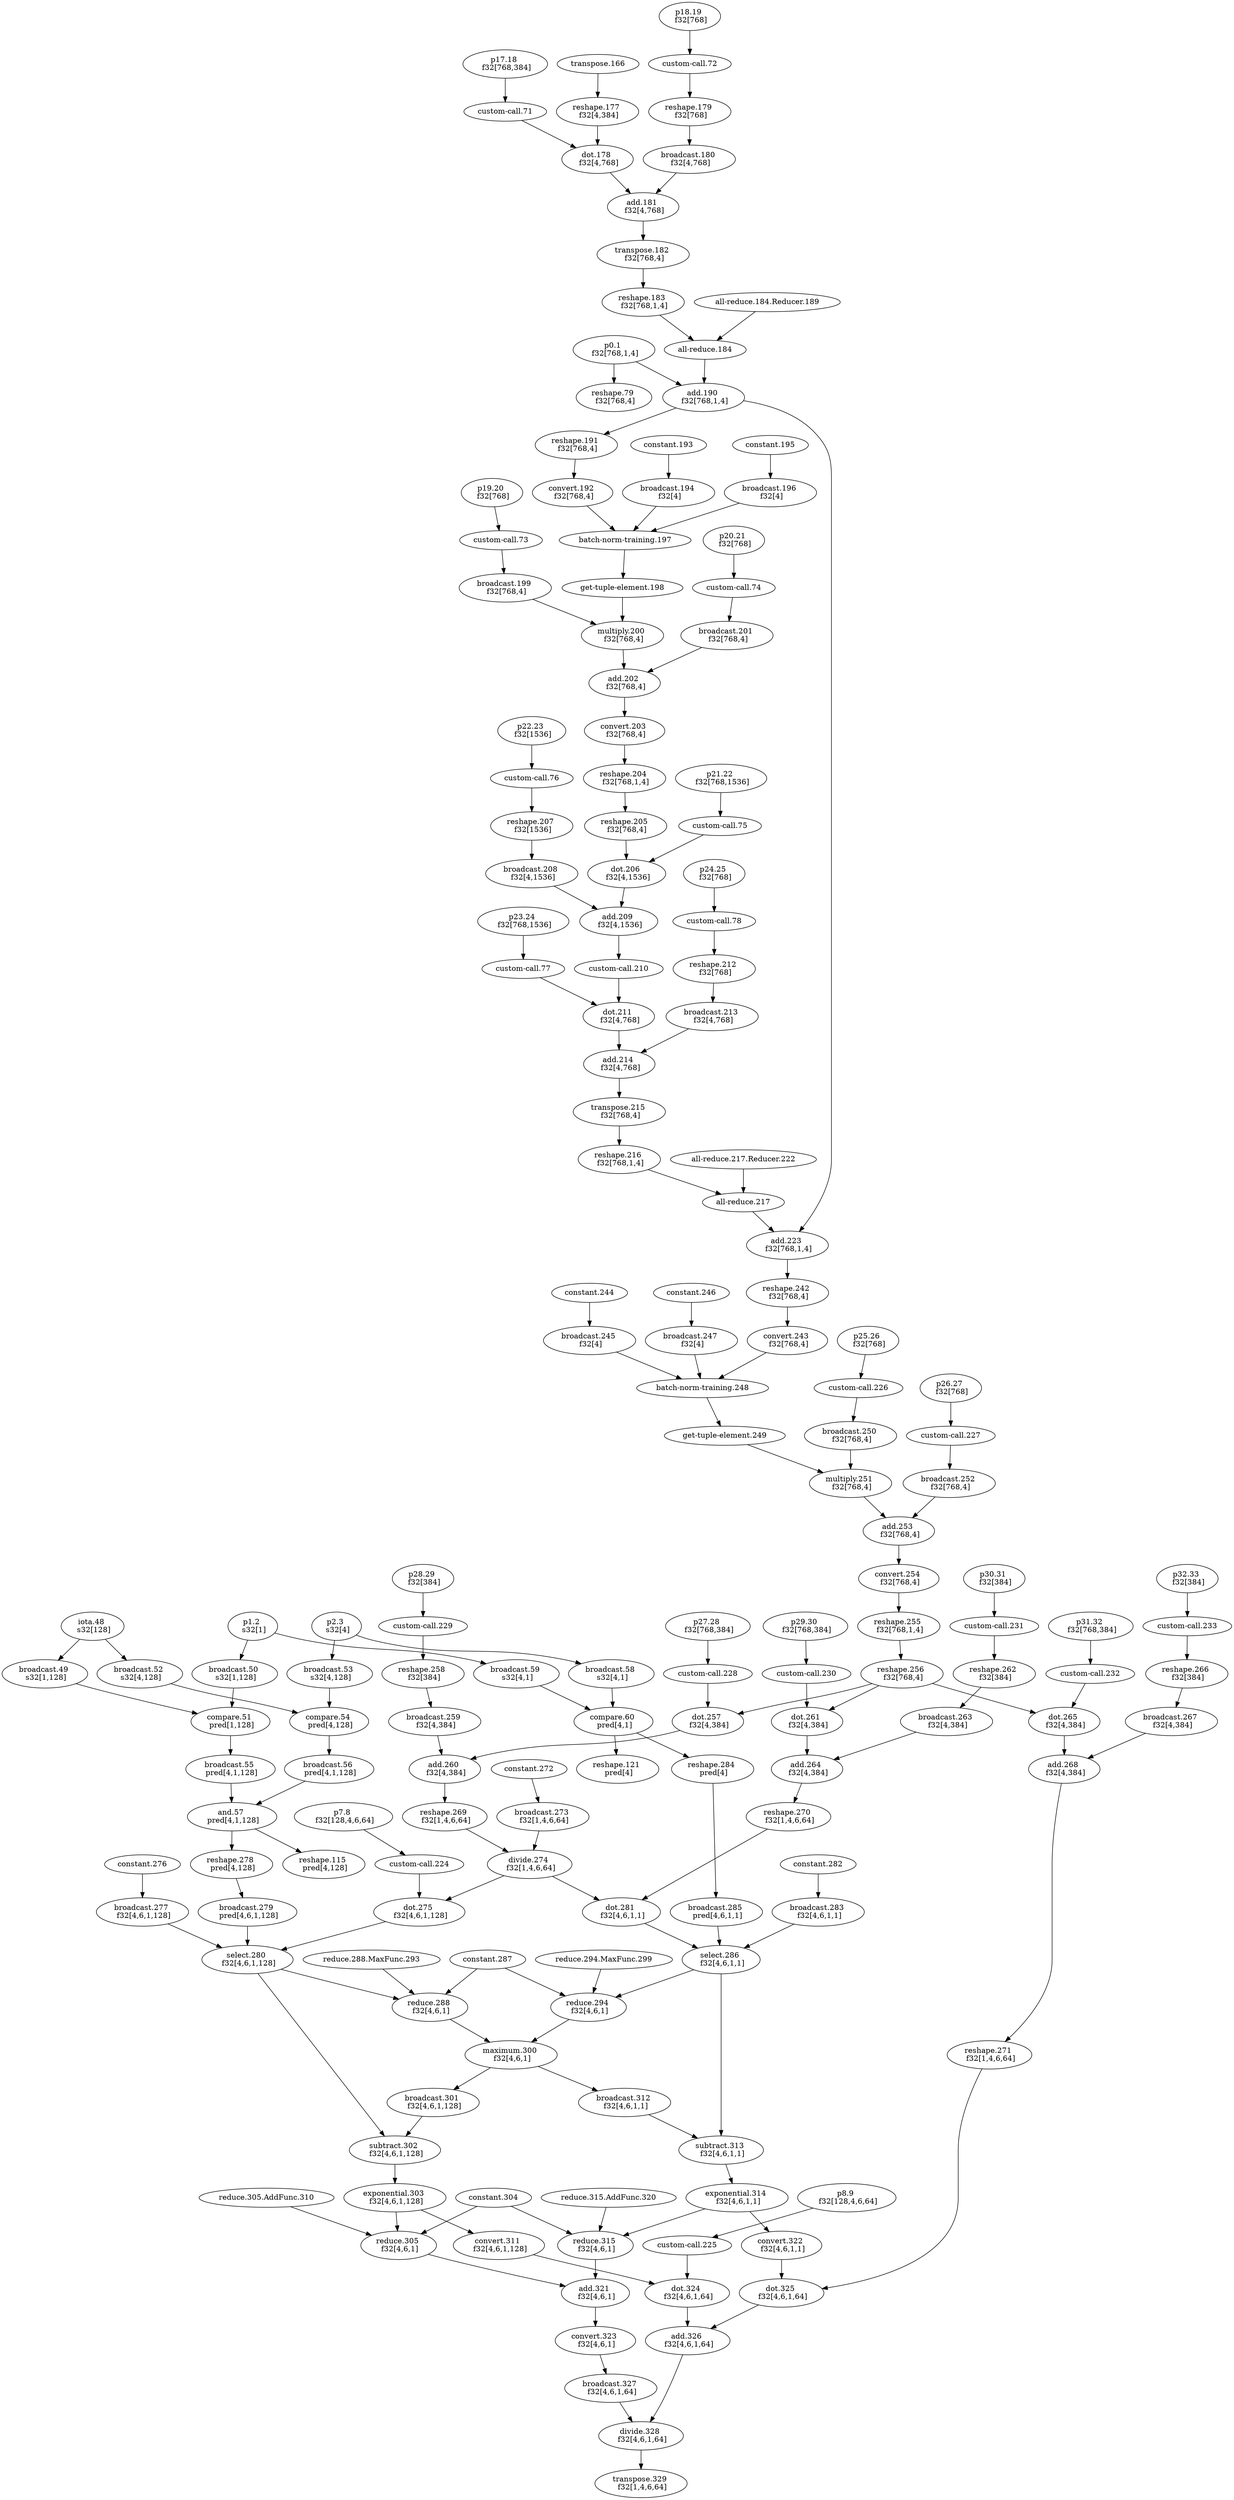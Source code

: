 digraph HloModule { 
	"iota.48" [label="iota.48 \n s32[128]"];
	"broadcast.49" [label="broadcast.49 \n s32[1,128]"];
	"p1.2" [label="p1.2 \n s32[1]"];
	"broadcast.50" [label="broadcast.50 \n s32[1,128]"];
	"compare.51" [label="compare.51 \n pred[1,128]"];
	"broadcast.55" [label="broadcast.55 \n pred[4,1,128]"];
	"broadcast.52" [label="broadcast.52 \n s32[4,128]"];
	"p2.3" [label="p2.3 \n s32[4]"];
	"broadcast.53" [label="broadcast.53 \n s32[4,128]"];
	"compare.54" [label="compare.54 \n pred[4,128]"];
	"broadcast.56" [label="broadcast.56 \n pred[4,1,128]"];
	"and.57" [label="and.57 \n pred[4,1,128]"];
	"reshape.278" [label="reshape.278 \n pred[4,128]"];
	"broadcast.279" [label="broadcast.279 \n pred[4,6,1,128]"];
	"reshape.115" [label="reshape.115 \n pred[4,128]"];
	"p0.1" [label="p0.1 \n f32[768,1,4]"];
	"reshape.79" [label="reshape.79 \n f32[768,4]"];
	"broadcast.59" [label="broadcast.59 \n s32[4,1]"];
	"broadcast.58" [label="broadcast.58 \n s32[4,1]"];
	"compare.60" [label="compare.60 \n pred[4,1]"];
	"reshape.121" [label="reshape.121 \n pred[4]"];
	"reshape.177" [label="reshape.177 \n f32[4,384]"];
	"p17.18" [label="p17.18 \n f32[768,384]"];
	"dot.178" [label="dot.178 \n f32[4,768]"];
	"p18.19" [label="p18.19 \n f32[768]"];
	"reshape.179" [label="reshape.179 \n f32[768]"];
	"broadcast.180" [label="broadcast.180 \n f32[4,768]"];
	"add.181" [label="add.181 \n f32[4,768]"];
	"transpose.182" [label="transpose.182 \n f32[768,4]"];
	"reshape.183" [label="reshape.183 \n f32[768,1,4]"];
	"add.190" [label="add.190 \n f32[768,1,4]"];
	"reshape.191" [label="reshape.191 \n f32[768,4]"];
	"convert.192" [label="convert.192 \n f32[768,4]"];
	"broadcast.194" [label="broadcast.194 \n f32[4]"];
	"broadcast.196" [label="broadcast.196 \n f32[4]"];
	"p19.20" [label="p19.20 \n f32[768]"];
	"broadcast.199" [label="broadcast.199 \n f32[768,4]"];
	"multiply.200" [label="multiply.200 \n f32[768,4]"];
	"p20.21" [label="p20.21 \n f32[768]"];
	"broadcast.201" [label="broadcast.201 \n f32[768,4]"];
	"add.202" [label="add.202 \n f32[768,4]"];
	"convert.203" [label="convert.203 \n f32[768,4]"];
	"reshape.204" [label="reshape.204 \n f32[768,1,4]"];
	"reshape.205" [label="reshape.205 \n f32[768,4]"];
	"p21.22" [label="p21.22 \n f32[768,1536]"];
	"dot.206" [label="dot.206 \n f32[4,1536]"];
	"p22.23" [label="p22.23 \n f32[1536]"];
	"reshape.207" [label="reshape.207 \n f32[1536]"];
	"broadcast.208" [label="broadcast.208 \n f32[4,1536]"];
	"add.209" [label="add.209 \n f32[4,1536]"];
	"p23.24" [label="p23.24 \n f32[768,1536]"];
	"dot.211" [label="dot.211 \n f32[4,768]"];
	"p24.25" [label="p24.25 \n f32[768]"];
	"reshape.212" [label="reshape.212 \n f32[768]"];
	"broadcast.213" [label="broadcast.213 \n f32[4,768]"];
	"add.214" [label="add.214 \n f32[4,768]"];
	"transpose.215" [label="transpose.215 \n f32[768,4]"];
	"reshape.216" [label="reshape.216 \n f32[768,1,4]"];
	"add.223" [label="add.223 \n f32[768,1,4]"];
	"reshape.242" [label="reshape.242 \n f32[768,4]"];
	"convert.243" [label="convert.243 \n f32[768,4]"];
	"broadcast.245" [label="broadcast.245 \n f32[4]"];
	"broadcast.247" [label="broadcast.247 \n f32[4]"];
	"p25.26" [label="p25.26 \n f32[768]"];
	"broadcast.250" [label="broadcast.250 \n f32[768,4]"];
	"multiply.251" [label="multiply.251 \n f32[768,4]"];
	"p26.27" [label="p26.27 \n f32[768]"];
	"broadcast.252" [label="broadcast.252 \n f32[768,4]"];
	"add.253" [label="add.253 \n f32[768,4]"];
	"convert.254" [label="convert.254 \n f32[768,4]"];
	"reshape.255" [label="reshape.255 \n f32[768,1,4]"];
	"reshape.256" [label="reshape.256 \n f32[768,4]"];
	"p27.28" [label="p27.28 \n f32[768,384]"];
	"dot.257" [label="dot.257 \n f32[4,384]"];
	"p28.29" [label="p28.29 \n f32[384]"];
	"reshape.258" [label="reshape.258 \n f32[384]"];
	"broadcast.259" [label="broadcast.259 \n f32[4,384]"];
	"add.260" [label="add.260 \n f32[4,384]"];
	"reshape.269" [label="reshape.269 \n f32[1,4,6,64]"];
	"broadcast.273" [label="broadcast.273 \n f32[1,4,6,64]"];
	"divide.274" [label="divide.274 \n f32[1,4,6,64]"];
	"p7.8" [label="p7.8 \n f32[128,4,6,64]"];
	"dot.275" [label="dot.275 \n f32[4,6,1,128]"];
	"broadcast.277" [label="broadcast.277 \n f32[4,6,1,128]"];
	"select.280" [label="select.280 \n f32[4,6,1,128]"];
	"reduce.288" [label="reduce.288 \n f32[4,6,1]"];
	"reshape.284" [label="reshape.284 \n pred[4]"];
	"broadcast.285" [label="broadcast.285 \n pred[4,6,1,1]"];
	"p29.30" [label="p29.30 \n f32[768,384]"];
	"dot.261" [label="dot.261 \n f32[4,384]"];
	"p30.31" [label="p30.31 \n f32[384]"];
	"reshape.262" [label="reshape.262 \n f32[384]"];
	"broadcast.263" [label="broadcast.263 \n f32[4,384]"];
	"add.264" [label="add.264 \n f32[4,384]"];
	"reshape.270" [label="reshape.270 \n f32[1,4,6,64]"];
	"dot.281" [label="dot.281 \n f32[4,6,1,1]"];
	"broadcast.283" [label="broadcast.283 \n f32[4,6,1,1]"];
	"select.286" [label="select.286 \n f32[4,6,1,1]"];
	"reduce.294" [label="reduce.294 \n f32[4,6,1]"];
	"maximum.300" [label="maximum.300 \n f32[4,6,1]"];
	"broadcast.301" [label="broadcast.301 \n f32[4,6,1,128]"];
	"subtract.302" [label="subtract.302 \n f32[4,6,1,128]"];
	"exponential.303" [label="exponential.303 \n f32[4,6,1,128]"];
	"convert.311" [label="convert.311 \n f32[4,6,1,128]"];
	"p8.9" [label="p8.9 \n f32[128,4,6,64]"];
	"dot.324" [label="dot.324 \n f32[4,6,1,64]"];
	"broadcast.312" [label="broadcast.312 \n f32[4,6,1,1]"];
	"subtract.313" [label="subtract.313 \n f32[4,6,1,1]"];
	"exponential.314" [label="exponential.314 \n f32[4,6,1,1]"];
	"convert.322" [label="convert.322 \n f32[4,6,1,1]"];
	"p31.32" [label="p31.32 \n f32[768,384]"];
	"dot.265" [label="dot.265 \n f32[4,384]"];
	"p32.33" [label="p32.33 \n f32[384]"];
	"reshape.266" [label="reshape.266 \n f32[384]"];
	"broadcast.267" [label="broadcast.267 \n f32[4,384]"];
	"add.268" [label="add.268 \n f32[4,384]"];
	"reshape.271" [label="reshape.271 \n f32[1,4,6,64]"];
	"dot.325" [label="dot.325 \n f32[4,6,1,64]"];
	"add.326" [label="add.326 \n f32[4,6,1,64]"];
	"reduce.305" [label="reduce.305 \n f32[4,6,1]"];
	"reduce.315" [label="reduce.315 \n f32[4,6,1]"];
	"add.321" [label="add.321 \n f32[4,6,1]"];
	"convert.323" [label="convert.323 \n f32[4,6,1]"];
	"broadcast.327" [label="broadcast.327 \n f32[4,6,1,64]"];
	"divide.328" [label="divide.328 \n f32[4,6,1,64]"];
	"transpose.329" [label="transpose.329 \n f32[1,4,6,64]"]; 
 	"iota.48" -> "broadcast.49";
	"p1.2" -> "broadcast.50";
	"broadcast.49" -> "compare.51";
	"broadcast.50" -> "compare.51";
	"compare.51" -> "broadcast.55";
	"iota.48" -> "broadcast.52";
	"p2.3" -> "broadcast.53";
	"broadcast.52" -> "compare.54";
	"broadcast.53" -> "compare.54";
	"compare.54" -> "broadcast.56";
	"broadcast.55" -> "and.57";
	"broadcast.56" -> "and.57";
	"and.57" -> "reshape.278";
	"reshape.278" -> "broadcast.279";
	"and.57" -> "reshape.115";
	"p0.1" -> "reshape.79";
	"p1.2" -> "broadcast.59";
	"p2.3" -> "broadcast.58";
	"broadcast.59" -> "compare.60";
	"broadcast.58" -> "compare.60";
	"compare.60" -> "reshape.121";
	"transpose.166" -> "reshape.177";
	"p17.18" -> "custom-call.71";
	"reshape.177" -> "dot.178";
	"custom-call.71" -> "dot.178";
	"p18.19" -> "custom-call.72";
	"custom-call.72" -> "reshape.179";
	"reshape.179" -> "broadcast.180";
	"dot.178" -> "add.181";
	"broadcast.180" -> "add.181";
	"add.181" -> "transpose.182";
	"transpose.182" -> "reshape.183";
	"reshape.183" -> "all-reduce.184";
	"all-reduce.184.Reducer.189" -> "all-reduce.184";
	"all-reduce.184" -> "add.190";
	"p0.1" -> "add.190";
	"add.190" -> "reshape.191";
	"reshape.191" -> "convert.192";
	"constant.193" -> "broadcast.194";
	"constant.195" -> "broadcast.196";
	"convert.192" -> "batch-norm-training.197";
	"broadcast.194" -> "batch-norm-training.197";
	"broadcast.196" -> "batch-norm-training.197";
	"batch-norm-training.197" -> "get-tuple-element.198";
	"p19.20" -> "custom-call.73";
	"custom-call.73" -> "broadcast.199";
	"get-tuple-element.198" -> "multiply.200";
	"broadcast.199" -> "multiply.200";
	"p20.21" -> "custom-call.74";
	"custom-call.74" -> "broadcast.201";
	"multiply.200" -> "add.202";
	"broadcast.201" -> "add.202";
	"add.202" -> "convert.203";
	"convert.203" -> "reshape.204";
	"reshape.204" -> "reshape.205";
	"p21.22" -> "custom-call.75";
	"reshape.205" -> "dot.206";
	"custom-call.75" -> "dot.206";
	"p22.23" -> "custom-call.76";
	"custom-call.76" -> "reshape.207";
	"reshape.207" -> "broadcast.208";
	"dot.206" -> "add.209";
	"broadcast.208" -> "add.209";
	"add.209" -> "custom-call.210";
	"p23.24" -> "custom-call.77";
	"custom-call.210" -> "dot.211";
	"custom-call.77" -> "dot.211";
	"p24.25" -> "custom-call.78";
	"custom-call.78" -> "reshape.212";
	"reshape.212" -> "broadcast.213";
	"dot.211" -> "add.214";
	"broadcast.213" -> "add.214";
	"add.214" -> "transpose.215";
	"transpose.215" -> "reshape.216";
	"reshape.216" -> "all-reduce.217";
	"all-reduce.217.Reducer.222" -> "all-reduce.217";
	"all-reduce.217" -> "add.223";
	"add.190" -> "add.223";
	"add.223" -> "reshape.242";
	"reshape.242" -> "convert.243";
	"constant.244" -> "broadcast.245";
	"constant.246" -> "broadcast.247";
	"convert.243" -> "batch-norm-training.248";
	"broadcast.245" -> "batch-norm-training.248";
	"broadcast.247" -> "batch-norm-training.248";
	"batch-norm-training.248" -> "get-tuple-element.249";
	"p25.26" -> "custom-call.226";
	"custom-call.226" -> "broadcast.250";
	"get-tuple-element.249" -> "multiply.251";
	"broadcast.250" -> "multiply.251";
	"p26.27" -> "custom-call.227";
	"custom-call.227" -> "broadcast.252";
	"multiply.251" -> "add.253";
	"broadcast.252" -> "add.253";
	"add.253" -> "convert.254";
	"convert.254" -> "reshape.255";
	"reshape.255" -> "reshape.256";
	"p27.28" -> "custom-call.228";
	"reshape.256" -> "dot.257";
	"custom-call.228" -> "dot.257";
	"p28.29" -> "custom-call.229";
	"custom-call.229" -> "reshape.258";
	"reshape.258" -> "broadcast.259";
	"dot.257" -> "add.260";
	"broadcast.259" -> "add.260";
	"add.260" -> "reshape.269";
	"constant.272" -> "broadcast.273";
	"reshape.269" -> "divide.274";
	"broadcast.273" -> "divide.274";
	"p7.8" -> "custom-call.224";
	"divide.274" -> "dot.275";
	"custom-call.224" -> "dot.275";
	"constant.276" -> "broadcast.277";
	"broadcast.279" -> "select.280";
	"dot.275" -> "select.280";
	"broadcast.277" -> "select.280";
	"select.280" -> "reduce.288";
	"constant.287" -> "reduce.288";
	"reduce.288.MaxFunc.293" -> "reduce.288";
	"compare.60" -> "reshape.284";
	"reshape.284" -> "broadcast.285";
	"p29.30" -> "custom-call.230";
	"reshape.256" -> "dot.261";
	"custom-call.230" -> "dot.261";
	"p30.31" -> "custom-call.231";
	"custom-call.231" -> "reshape.262";
	"reshape.262" -> "broadcast.263";
	"dot.261" -> "add.264";
	"broadcast.263" -> "add.264";
	"add.264" -> "reshape.270";
	"divide.274" -> "dot.281";
	"reshape.270" -> "dot.281";
	"constant.282" -> "broadcast.283";
	"broadcast.285" -> "select.286";
	"dot.281" -> "select.286";
	"broadcast.283" -> "select.286";
	"select.286" -> "reduce.294";
	"constant.287" -> "reduce.294";
	"reduce.294.MaxFunc.299" -> "reduce.294";
	"reduce.288" -> "maximum.300";
	"reduce.294" -> "maximum.300";
	"maximum.300" -> "broadcast.301";
	"select.280" -> "subtract.302";
	"broadcast.301" -> "subtract.302";
	"subtract.302" -> "exponential.303";
	"exponential.303" -> "convert.311";
	"p8.9" -> "custom-call.225";
	"convert.311" -> "dot.324";
	"custom-call.225" -> "dot.324";
	"maximum.300" -> "broadcast.312";
	"select.286" -> "subtract.313";
	"broadcast.312" -> "subtract.313";
	"subtract.313" -> "exponential.314";
	"exponential.314" -> "convert.322";
	"p31.32" -> "custom-call.232";
	"reshape.256" -> "dot.265";
	"custom-call.232" -> "dot.265";
	"p32.33" -> "custom-call.233";
	"custom-call.233" -> "reshape.266";
	"reshape.266" -> "broadcast.267";
	"dot.265" -> "add.268";
	"broadcast.267" -> "add.268";
	"add.268" -> "reshape.271";
	"convert.322" -> "dot.325";
	"reshape.271" -> "dot.325";
	"dot.324" -> "add.326";
	"dot.325" -> "add.326";
	"exponential.303" -> "reduce.305";
	"constant.304" -> "reduce.305";
	"reduce.305.AddFunc.310" -> "reduce.305";
	"exponential.314" -> "reduce.315";
	"constant.304" -> "reduce.315";
	"reduce.315.AddFunc.320" -> "reduce.315";
	"reduce.305" -> "add.321";
	"reduce.315" -> "add.321";
	"add.321" -> "convert.323";
	"convert.323" -> "broadcast.327";
	"add.326" -> "divide.328";
	"broadcast.327" -> "divide.328";
	"divide.328" -> "transpose.329";
 }